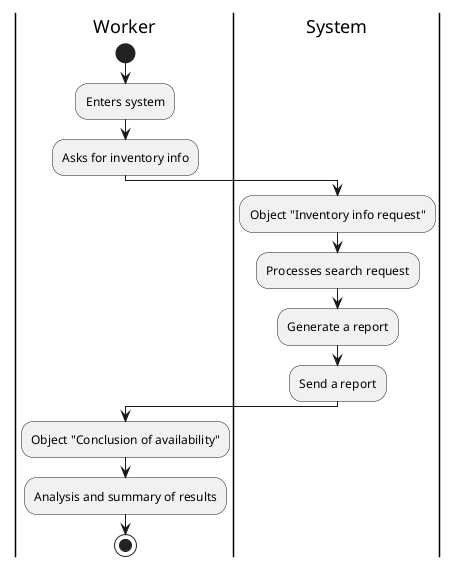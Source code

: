 @startuml
|Worker|
start

:Enters system;
:Asks for inventory info;

|System|
:Object "Inventory info request";

:Processes search request;
:Generate a report;
:Send a report;

|Worker|
:Object "Conclusion of availability";

:Analysis and summary of results;
stop
@enduml
